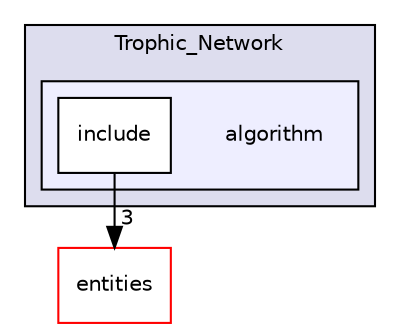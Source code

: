 digraph "C:/Users/ququq/Desktop/Repository Local Projet/Trophic_Network/algorithm" {
  compound=true
  node [ fontsize="10", fontname="Helvetica"];
  edge [ labelfontsize="10", labelfontname="Helvetica"];
  subgraph clusterdir_9030cdca5aeddc1fcb3a2c9bcb6872d7 {
    graph [ bgcolor="#ddddee", pencolor="black", label="Trophic_Network" fontname="Helvetica", fontsize="10", URL="dir_9030cdca5aeddc1fcb3a2c9bcb6872d7.html"]
  subgraph clusterdir_c9a6350904661503d4a5976040e42bdb {
    graph [ bgcolor="#eeeeff", pencolor="black", label="" URL="dir_c9a6350904661503d4a5976040e42bdb.html"];
    dir_c9a6350904661503d4a5976040e42bdb [shape=plaintext label="algorithm"];
    dir_efa4a7d0717feec2236c656968459068 [shape=box label="include" color="black" fillcolor="white" style="filled" URL="dir_efa4a7d0717feec2236c656968459068.html"];
  }
  }
  dir_5f80013d9f8a3f0528e3199f2c210c49 [shape=box label="entities" fillcolor="white" style="filled" color="red" URL="dir_5f80013d9f8a3f0528e3199f2c210c49.html"];
  dir_efa4a7d0717feec2236c656968459068->dir_5f80013d9f8a3f0528e3199f2c210c49 [headlabel="3", labeldistance=1.5 headhref="dir_000003_000004.html"];
}
